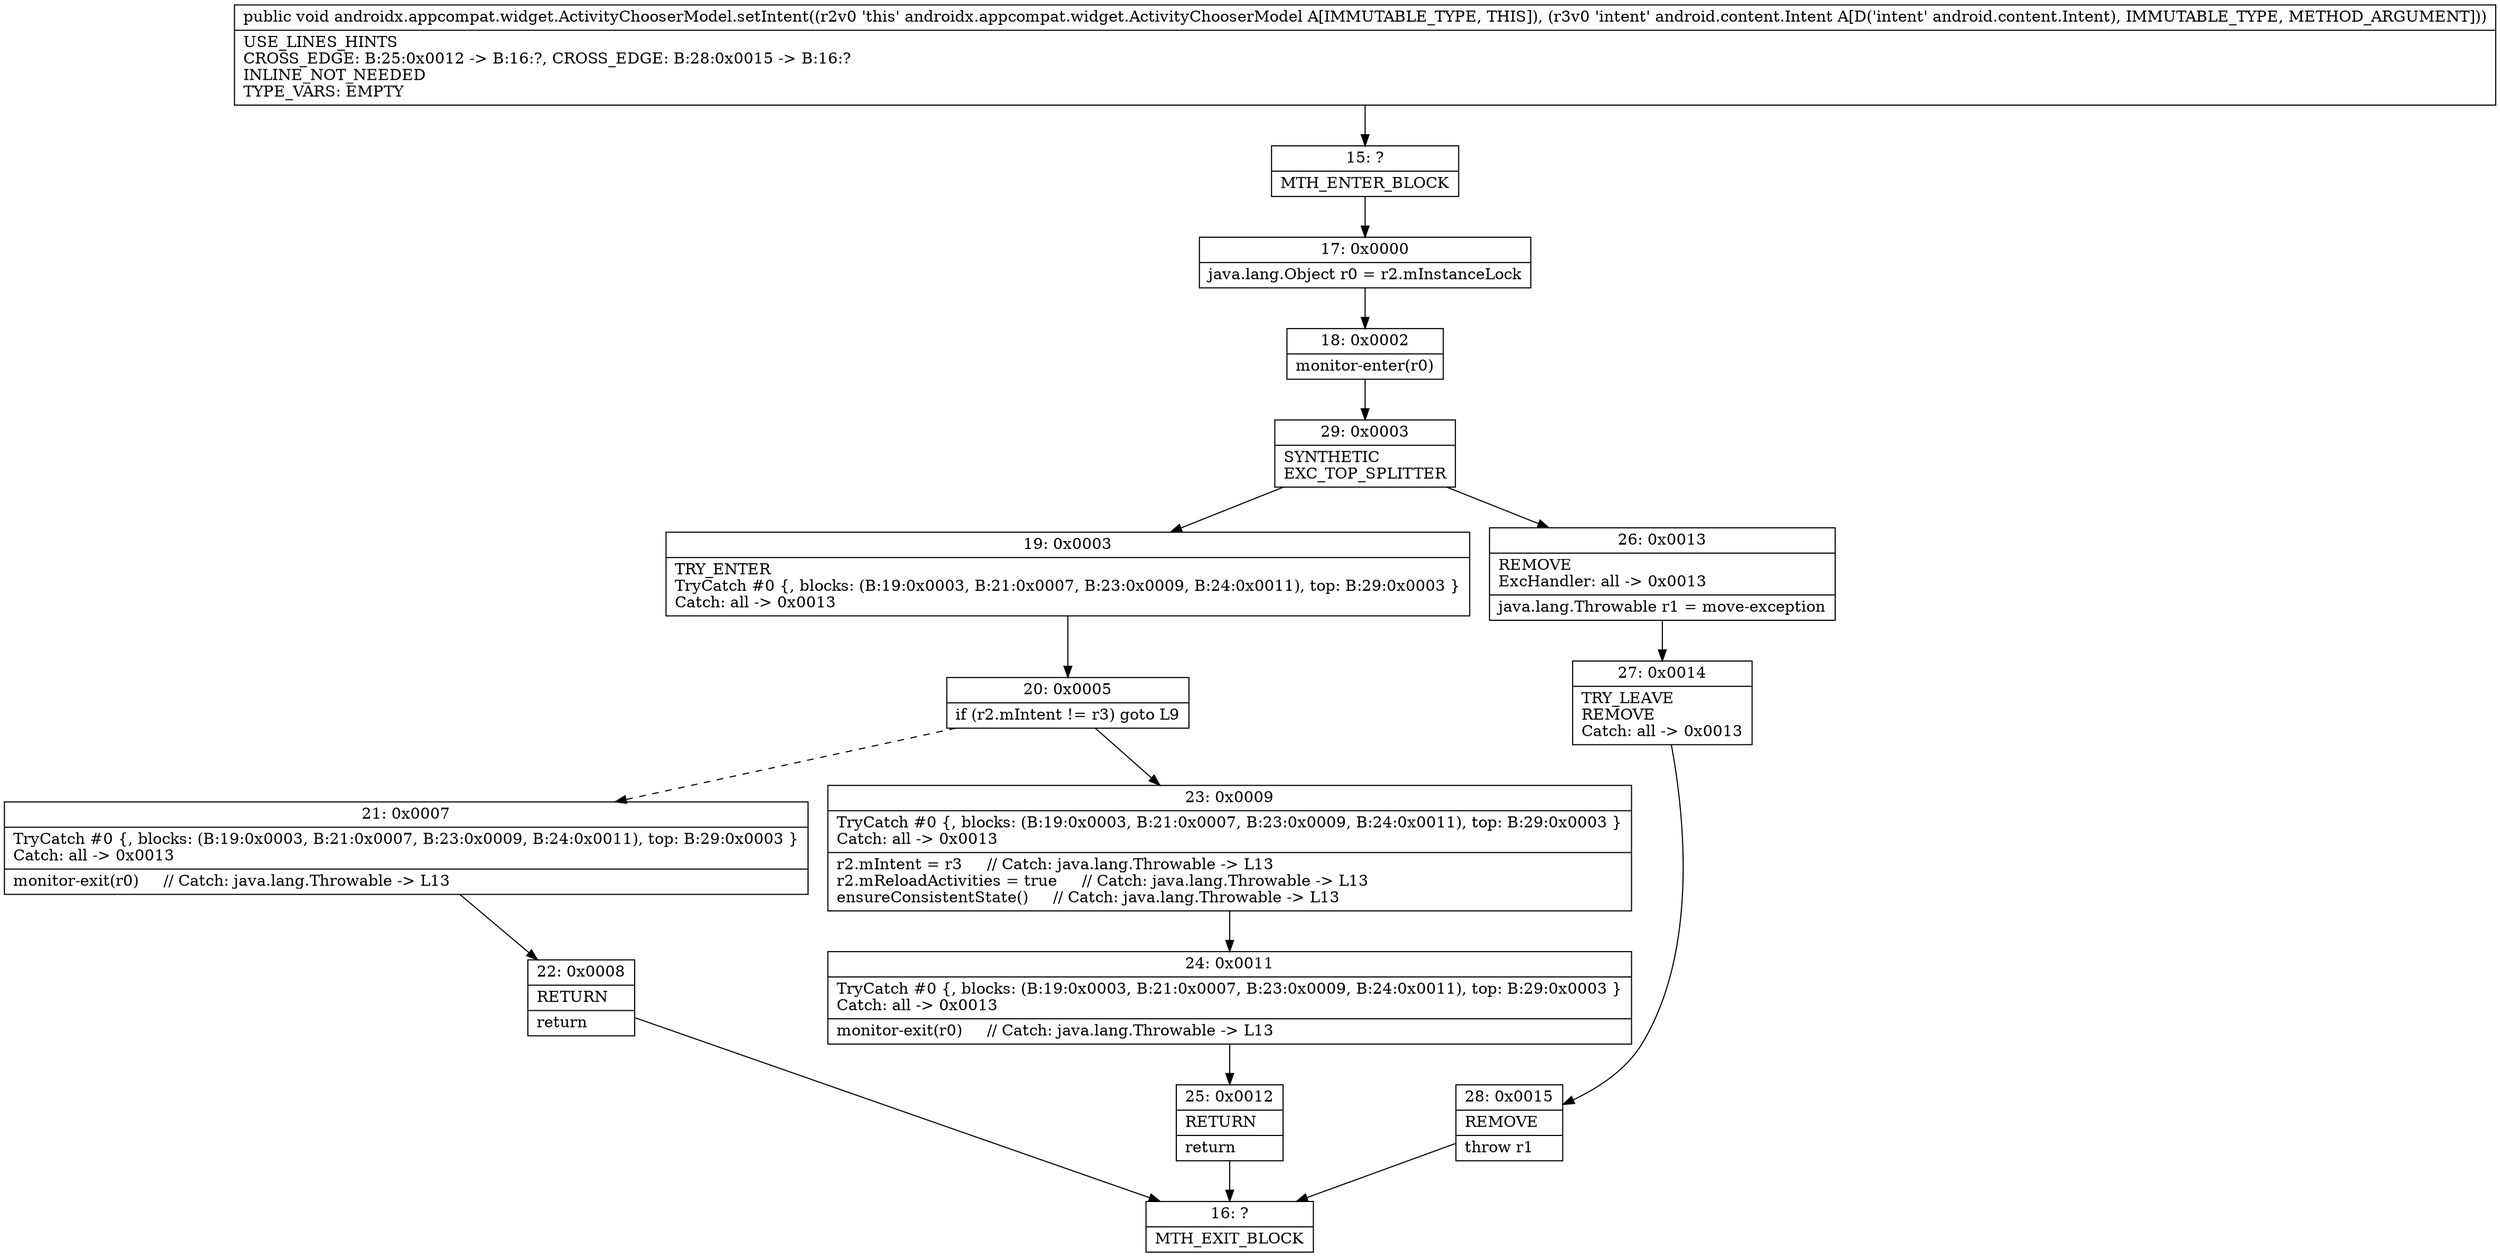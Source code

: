 digraph "CFG forandroidx.appcompat.widget.ActivityChooserModel.setIntent(Landroid\/content\/Intent;)V" {
Node_15 [shape=record,label="{15\:\ ?|MTH_ENTER_BLOCK\l}"];
Node_17 [shape=record,label="{17\:\ 0x0000|java.lang.Object r0 = r2.mInstanceLock\l}"];
Node_18 [shape=record,label="{18\:\ 0x0002|monitor\-enter(r0)\l}"];
Node_29 [shape=record,label="{29\:\ 0x0003|SYNTHETIC\lEXC_TOP_SPLITTER\l}"];
Node_19 [shape=record,label="{19\:\ 0x0003|TRY_ENTER\lTryCatch #0 \{, blocks: (B:19:0x0003, B:21:0x0007, B:23:0x0009, B:24:0x0011), top: B:29:0x0003 \}\lCatch: all \-\> 0x0013\l}"];
Node_20 [shape=record,label="{20\:\ 0x0005|if (r2.mIntent != r3) goto L9\l}"];
Node_21 [shape=record,label="{21\:\ 0x0007|TryCatch #0 \{, blocks: (B:19:0x0003, B:21:0x0007, B:23:0x0009, B:24:0x0011), top: B:29:0x0003 \}\lCatch: all \-\> 0x0013\l|monitor\-exit(r0)     \/\/ Catch: java.lang.Throwable \-\> L13\l}"];
Node_22 [shape=record,label="{22\:\ 0x0008|RETURN\l|return\l}"];
Node_16 [shape=record,label="{16\:\ ?|MTH_EXIT_BLOCK\l}"];
Node_23 [shape=record,label="{23\:\ 0x0009|TryCatch #0 \{, blocks: (B:19:0x0003, B:21:0x0007, B:23:0x0009, B:24:0x0011), top: B:29:0x0003 \}\lCatch: all \-\> 0x0013\l|r2.mIntent = r3     \/\/ Catch: java.lang.Throwable \-\> L13\lr2.mReloadActivities = true     \/\/ Catch: java.lang.Throwable \-\> L13\lensureConsistentState()     \/\/ Catch: java.lang.Throwable \-\> L13\l}"];
Node_24 [shape=record,label="{24\:\ 0x0011|TryCatch #0 \{, blocks: (B:19:0x0003, B:21:0x0007, B:23:0x0009, B:24:0x0011), top: B:29:0x0003 \}\lCatch: all \-\> 0x0013\l|monitor\-exit(r0)     \/\/ Catch: java.lang.Throwable \-\> L13\l}"];
Node_25 [shape=record,label="{25\:\ 0x0012|RETURN\l|return\l}"];
Node_26 [shape=record,label="{26\:\ 0x0013|REMOVE\lExcHandler: all \-\> 0x0013\l|java.lang.Throwable r1 = move\-exception\l}"];
Node_27 [shape=record,label="{27\:\ 0x0014|TRY_LEAVE\lREMOVE\lCatch: all \-\> 0x0013\l}"];
Node_28 [shape=record,label="{28\:\ 0x0015|REMOVE\l|throw r1\l}"];
MethodNode[shape=record,label="{public void androidx.appcompat.widget.ActivityChooserModel.setIntent((r2v0 'this' androidx.appcompat.widget.ActivityChooserModel A[IMMUTABLE_TYPE, THIS]), (r3v0 'intent' android.content.Intent A[D('intent' android.content.Intent), IMMUTABLE_TYPE, METHOD_ARGUMENT]))  | USE_LINES_HINTS\lCROSS_EDGE: B:25:0x0012 \-\> B:16:?, CROSS_EDGE: B:28:0x0015 \-\> B:16:?\lINLINE_NOT_NEEDED\lTYPE_VARS: EMPTY\l}"];
MethodNode -> Node_15;Node_15 -> Node_17;
Node_17 -> Node_18;
Node_18 -> Node_29;
Node_29 -> Node_19;
Node_29 -> Node_26;
Node_19 -> Node_20;
Node_20 -> Node_21[style=dashed];
Node_20 -> Node_23;
Node_21 -> Node_22;
Node_22 -> Node_16;
Node_23 -> Node_24;
Node_24 -> Node_25;
Node_25 -> Node_16;
Node_26 -> Node_27;
Node_27 -> Node_28;
Node_28 -> Node_16;
}

